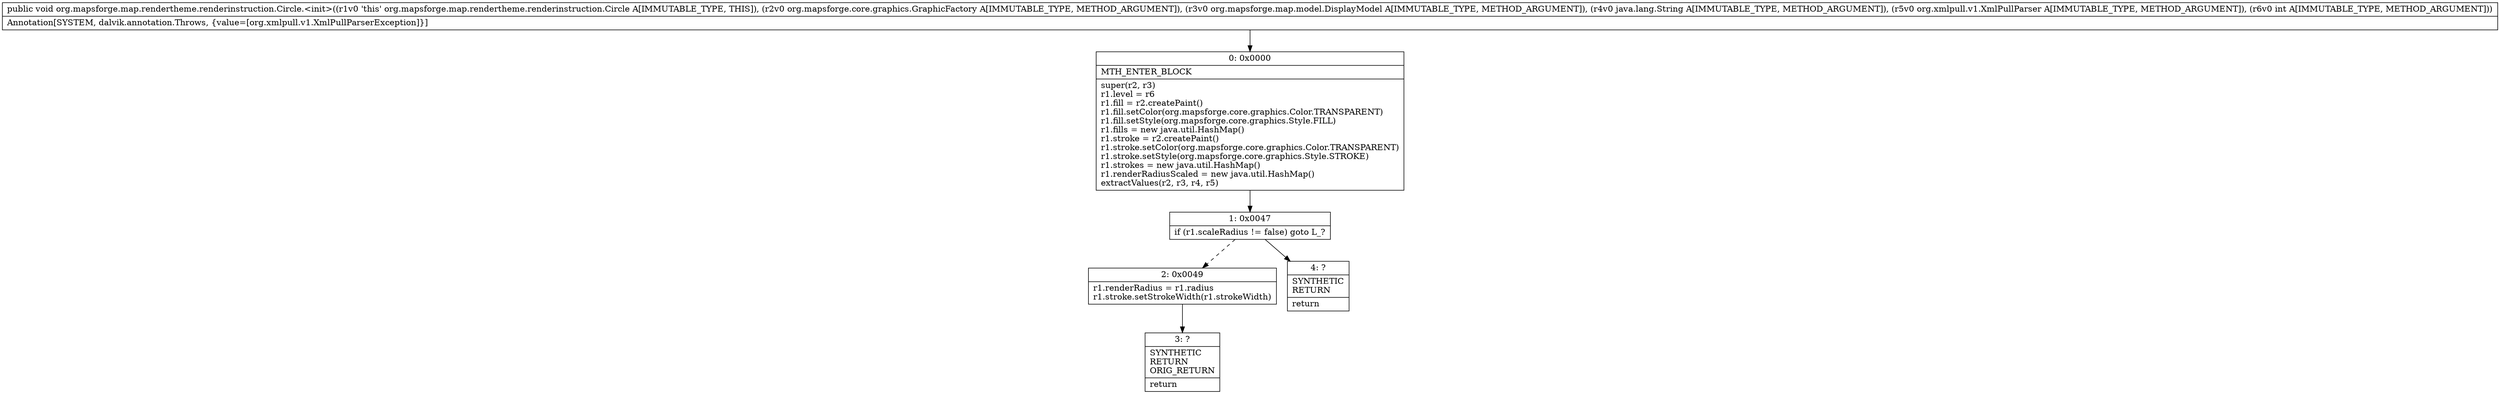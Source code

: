 digraph "CFG fororg.mapsforge.map.rendertheme.renderinstruction.Circle.\<init\>(Lorg\/mapsforge\/core\/graphics\/GraphicFactory;Lorg\/mapsforge\/map\/model\/DisplayModel;Ljava\/lang\/String;Lorg\/xmlpull\/v1\/XmlPullParser;I)V" {
Node_0 [shape=record,label="{0\:\ 0x0000|MTH_ENTER_BLOCK\l|super(r2, r3)\lr1.level = r6\lr1.fill = r2.createPaint()\lr1.fill.setColor(org.mapsforge.core.graphics.Color.TRANSPARENT)\lr1.fill.setStyle(org.mapsforge.core.graphics.Style.FILL)\lr1.fills = new java.util.HashMap()\lr1.stroke = r2.createPaint()\lr1.stroke.setColor(org.mapsforge.core.graphics.Color.TRANSPARENT)\lr1.stroke.setStyle(org.mapsforge.core.graphics.Style.STROKE)\lr1.strokes = new java.util.HashMap()\lr1.renderRadiusScaled = new java.util.HashMap()\lextractValues(r2, r3, r4, r5)\l}"];
Node_1 [shape=record,label="{1\:\ 0x0047|if (r1.scaleRadius != false) goto L_?\l}"];
Node_2 [shape=record,label="{2\:\ 0x0049|r1.renderRadius = r1.radius\lr1.stroke.setStrokeWidth(r1.strokeWidth)\l}"];
Node_3 [shape=record,label="{3\:\ ?|SYNTHETIC\lRETURN\lORIG_RETURN\l|return\l}"];
Node_4 [shape=record,label="{4\:\ ?|SYNTHETIC\lRETURN\l|return\l}"];
MethodNode[shape=record,label="{public void org.mapsforge.map.rendertheme.renderinstruction.Circle.\<init\>((r1v0 'this' org.mapsforge.map.rendertheme.renderinstruction.Circle A[IMMUTABLE_TYPE, THIS]), (r2v0 org.mapsforge.core.graphics.GraphicFactory A[IMMUTABLE_TYPE, METHOD_ARGUMENT]), (r3v0 org.mapsforge.map.model.DisplayModel A[IMMUTABLE_TYPE, METHOD_ARGUMENT]), (r4v0 java.lang.String A[IMMUTABLE_TYPE, METHOD_ARGUMENT]), (r5v0 org.xmlpull.v1.XmlPullParser A[IMMUTABLE_TYPE, METHOD_ARGUMENT]), (r6v0 int A[IMMUTABLE_TYPE, METHOD_ARGUMENT]))  | Annotation[SYSTEM, dalvik.annotation.Throws, \{value=[org.xmlpull.v1.XmlPullParserException]\}]\l}"];
MethodNode -> Node_0;
Node_0 -> Node_1;
Node_1 -> Node_2[style=dashed];
Node_1 -> Node_4;
Node_2 -> Node_3;
}

